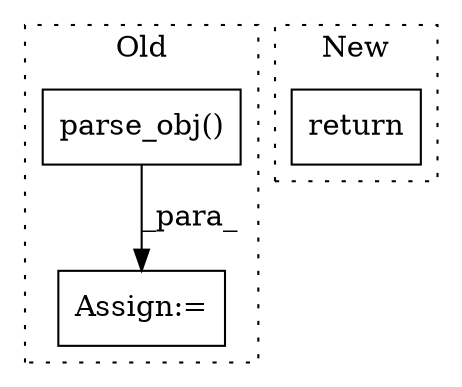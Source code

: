 digraph G {
subgraph cluster0 {
1 [label="parse_obj()" a="75" s="2542,2584" l="24,1" shape="box"];
3 [label="Assign:=" a="68" s="2539" l="3" shape="box"];
label = "Old";
style="dotted";
}
subgraph cluster1 {
2 [label="return" a="93" s="2571" l="7" shape="box"];
label = "New";
style="dotted";
}
1 -> 3 [label="_para_"];
}